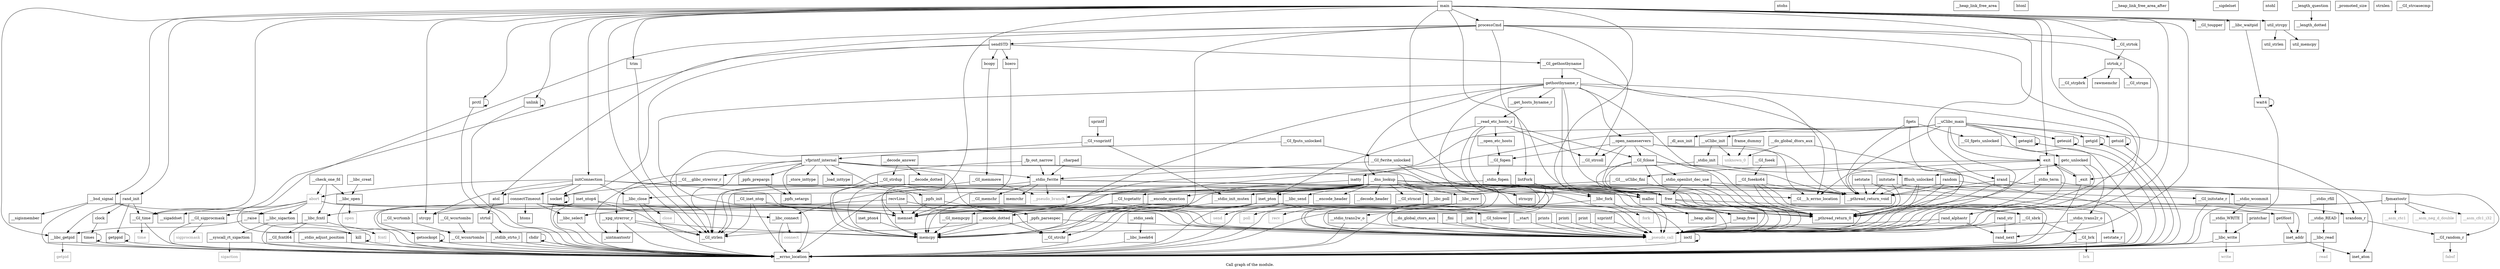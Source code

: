 digraph "Call graph of the module." {
  label="Call graph of the module.";
  node [shape=record];

  Node___libc_getpid [label="{__libc_getpid}"];
  Node_memcpy [label="{memcpy}"];
  Node_ntohs [label="{ntohs}"];
  Node___heap_link_free_area [label="{__heap_link_free_area}"];
  Node___libc_fork [label="{__libc_fork}"];
  Node_memset [label="{memset}"];
  Node___libc_recv [label="{__libc_recv}"];
  Node___GI_strchr [label="{__GI_strchr}"];
  Node_atol [label="{atol}"];
  Node_strtol [label="{strtol}"];
  Node_htonl [label="{htonl}"];
  Node___heap_link_free_area_after [label="{__heap_link_free_area_after}"];
  Node___GI_strcoll [label="{__GI_strcoll}"];
  Node___GI_initstate_r [label="{__GI_initstate_r}"];
  Node_strcpy [label="{strcpy}"];
  Node_getppid [label="{getppid}"];
  Node_kill [label="{kill}"];
  Node_htons [label="{htons}"];
  Node_prctl [label="{prctl}"];
  Node___libc_send [label="{__libc_send}"];
  Node___GI_strlen [label="{__GI_strlen}"];
  Node_socket [label="{socket}"];
  Node___bsd_signal [label="{__bsd_signal}"];
  Node_bcopy [label="{bcopy}"];
  Node_inet_addr [label="{inet_addr}"];
  Node___heap_free [label="{__heap_free}"];
  Node_random [label="{random}"];
  Node___GI_gethostbyname [label="{__GI_gethostbyname}"];
  Node___sigismember [label="{__sigismember}"];
  Node___libc_select [label="{__libc_select}"];
  Node___GI_time [label="{__GI_time}"];
  Node_srandom_r [label="{srandom_r}"];
  Node_unlink [label="{unlink}"];
  Node___sigaddset [label="{__sigaddset}"];
  Node_setstate [label="{setstate}"];
  Node_gethostbyname_r [label="{gethostbyname_r}"];
  Node_initstate [label="{initstate}"];
  Node__stdlib_strto_l [label="{_stdlib_strto_l}"];
  Node_exit [label="{exit}"];
  Node___libc_waitpid [label="{__libc_waitpid}"];
  Node___sigdelset [label="{__sigdelset}"];
  Node_bzero [label="{bzero}"];
  Node_malloc [label="{malloc}"];
  Node_srand [label="{srand}"];
  Node___libc_connect [label="{__libc_connect}"];
  Node_setstate_r [label="{setstate_r}"];
  Node_getsockopt [label="{getsockopt}"];
  Node___GI_random_r [label="{__GI_random_r}"];
  Node___GI_strtok [label="{__GI_strtok}"];
  Node_free [label="{free}"];
  Node___libc_write [label="{__libc_write}"];
  Node___GI_toupper [label="{__GI_toupper}"];
  Node___errno_location [label="{__errno_location}"];
  Node___heap_alloc [label="{__heap_alloc}"];
  Node_clock [label="{clock}"];
  Node_ntohl [label="{ntohl}"];
  Node___GI___uClibc_fini [label="{__GI___uClibc_fini}"];
  Node___pthread_return_0 [label="{__pthread_return_0}"];
  Node___pthread_return_void [label="{__pthread_return_void}"];
  Node___check_one_fd [label="{__check_one_fd}"];
  Node___uClibc_init [label="{__uClibc_init}"];
  Node___uClibc_main [label="{__uClibc_main}"];
  Node___libc_sigaction [label="{__libc_sigaction}"];
  Node___syscall_rt_sigaction [label="{__syscall_rt_sigaction}"];
  Node_getegid [label="{getegid}"];
  Node_geteuid [label="{geteuid}"];
  Node_getgid [label="{getgid}"];
  Node_getuid [label="{getuid}"];
  Node___libc_open [label="{__libc_open}"];
  Node___libc_creat [label="{__libc_creat}"];
  Node___GI_sbrk [label="{__GI_sbrk}"];
  Node_times [label="{times}"];
  Node_wait4 [label="{wait4}"];
  Node___GI___h_errno_location [label="{__GI___h_errno_location}"];
  Node___GI_memmove [label="{__GI_memmove}"];
  Node_strncpy [label="{strncpy}"];
  Node_strtok_r [label="{strtok_r}"];
  Node___GI_strpbrk [label="{__GI_strpbrk}"];
  Node_inet_aton [label="{inet_aton}"];
  Node___dns_lookup [label="{__dns_lookup}"];
  Node___open_nameservers [label="{__open_nameservers}"];
  Node___get_hosts_byname_r [label="{__get_hosts_byname_r}"];
  Node_abort [label="{abort}"];
  Node__dl_aux_init [label="{_dl_aux_init}"];
  Node___GI_brk [label="{__GI_brk}"];
  Node___libc_poll [label="{__libc_poll}"];
  Node___GI_sigprocmask [label="{__GI_sigprocmask}"];
  Node___GI_fclose [label="{__GI_fclose}"];
  Node___GI_fopen [label="{__GI_fopen}"];
  Node__stdio_fopen [label="{_stdio_fopen}"];
  Node__stdio_init [label="{_stdio_init}"];
  Node___stdio_init_mutex [label="{__stdio_init_mutex}"];
  Node__stdio_term [label="{_stdio_term}"];
  Node___stdio_wcommit [label="{__stdio_wcommit}"];
  Node_fgets [label="{fgets}"];
  Node__stdio_openlist_dec_use [label="{_stdio_openlist_dec_use}"];
  Node_fflush_unlocked [label="{fflush_unlocked}"];
  Node_rawmemchr [label="{rawmemchr}"];
  Node___GI_strncat [label="{__GI_strncat}"];
  Node___GI_strspn [label="{__GI_strspn}"];
  Node___GI_strdup [label="{__GI_strdup}"];
  Node_isatty [label="{isatty}"];
  Node___GI_tcgetattr [label="{__GI_tcgetattr}"];
  Node_inet_pton4 [label="{inet_pton4}"];
  Node_inet_pton [label="{inet_pton}"];
  Node_inet_ntop4 [label="{inet_ntop4}"];
  Node___GI_inet_ntop [label="{__GI_inet_ntop}"];
  Node___encode_header [label="{__encode_header}"];
  Node___decode_header [label="{__decode_header}"];
  Node___encode_question [label="{__encode_question}"];
  Node___length_question [label="{__length_question}"];
  Node___decode_answer [label="{__decode_answer}"];
  Node___open_etc_hosts [label="{__open_etc_hosts}"];
  Node___raise [label="{__raise}"];
  Node___read_etc_hosts_r [label="{__read_etc_hosts_r}"];
  Node_ioctl [label="{ioctl}"];
  Node___GI_tolower [label="{__GI_tolower}"];
  Node_sprintf [label="{sprintf}"];
  Node___GI_vsnprintf [label="{__GI_vsnprintf}"];
  Node___stdio_WRITE [label="{__stdio_WRITE}"];
  Node__charpad [label="{_charpad}"];
  Node__fp_out_narrow [label="{_fp_out_narrow}"];
  Node__vfprintf_internal [label="{_vfprintf_internal}"];
  Node__ppfs_init [label="{_ppfs_init}"];
  Node__ppfs_prepargs [label="{_ppfs_prepargs}"];
  Node__ppfs_setargs [label="{_ppfs_setargs}"];
  Node__promoted_size [label="{_promoted_size}"];
  Node__ppfs_parsespec [label="{_ppfs_parsespec}"];
  Node_getc_unlocked [label="{getc_unlocked}"];
  Node___GI_fputs_unlocked [label="{__GI_fputs_unlocked}"];
  Node___GI_fwrite_unlocked [label="{__GI_fwrite_unlocked}"];
  Node___GI_mempcpy [label="{__GI_mempcpy}"];
  Node_strnlen [label="{strnlen}"];
  Node___GI___glibc_strerror_r [label="{__GI___glibc_strerror_r}"];
  Node___xpg_strerror_r [label="{__xpg_strerror_r}"];
  Node___GI_strcasecmp [label="{__GI_strcasecmp}"];
  Node___encode_dotted [label="{__encode_dotted}"];
  Node___decode_dotted [label="{__decode_dotted}"];
  Node___length_dotted [label="{__length_dotted}"];
  Node___GI_wcrtomb [label="{__GI_wcrtomb}"];
  Node___GI_wcsrtombs [label="{__GI_wcsrtombs}"];
  Node___GI_wcsnrtombs [label="{__GI_wcsnrtombs}"];
  Node___stdio_READ [label="{__stdio_READ}"];
  Node___stdio_fwrite [label="{__stdio_fwrite}"];
  Node___stdio_rfill [label="{__stdio_rfill}"];
  Node___stdio_trans2r_o [label="{__stdio_trans2r_o}"];
  Node___stdio_trans2w_o [label="{__stdio_trans2w_o}"];
  Node__load_inttype [label="{_load_inttype}"];
  Node__store_inttype [label="{_store_inttype}"];
  Node__uintmaxtostr [label="{_uintmaxtostr}"];
  Node__fpmaxtostr [label="{_fpmaxtostr}"];
  Node___GI_memchr [label="{__GI_memchr}"];
  Node_memrchr [label="{memrchr}"];
  Node___libc_read [label="{__libc_read}"];
  Node___GI_fseek [label="{__GI_fseek}"];
  Node___GI_fseeko64 [label="{__GI_fseeko64}"];
  Node___stdio_adjust_position [label="{__stdio_adjust_position}"];
  Node___stdio_seek [label="{__stdio_seek}"];
  Node___libc_lseek64 [label="{__libc_lseek64}"];
  Node___do_global_ctors_aux [label="{__do_global_ctors_aux}"];
  Node__fini [label="{_fini}"];
  Node___asm_neg_d_double [color="gray50", fontcolor="gray50", label="{__asm_neg_d_double}"];
  Node___asm_cfc1_i32 [color="gray50", fontcolor="gray50", label="{__asm_cfc1_i32}"];
  Node___asm_ctc1 [color="gray50", fontcolor="gray50", label="{__asm_ctc1}"];
  Node_unknown_0 [color="gray50", fontcolor="gray50", label="{unknown_0}"];
  Node_fcntl [color="gray50", fontcolor="gray50", label="{fcntl}"];
  Node_close [color="gray50", fontcolor="gray50", label="{close}"];
  Node_fork [color="gray50", fontcolor="gray50", label="{fork}"];
  Node_getpid [color="gray50", fontcolor="gray50", label="{getpid}"];
  Node_time [color="gray50", fontcolor="gray50", label="{time}"];
  Node_write [color="gray50", fontcolor="gray50", label="{write}"];
  Node_connect [color="gray50", fontcolor="gray50", label="{connect}"];
  Node_recv [color="gray50", fontcolor="gray50", label="{recv}"];
  Node_send [color="gray50", fontcolor="gray50", label="{send}"];
  Node_sigaction [color="gray50", fontcolor="gray50", label="{sigaction}"];
  Node_open [color="gray50", fontcolor="gray50", label="{open}"];
  Node_brk [color="gray50", fontcolor="gray50", label="{brk}"];
  Node_poll [color="gray50", fontcolor="gray50", label="{poll}"];
  Node_sigprocmask [color="gray50", fontcolor="gray50", label="{sigprocmask}"];
  Node_read [color="gray50", fontcolor="gray50", label="{read}"];
  Node_abort [color="gray50", fontcolor="gray50", label="{abort}"];
  Node_fabsf [color="gray50", fontcolor="gray50", label="{fabsf}"];
  Node___GI_fgets_unlocked [label="{__GI_fgets_unlocked}"];
  Node___pseudo_call [color="gray50", fontcolor="gray50", label="{__pseudo_call}"];
  Node___pseudo_branch [color="gray50", fontcolor="gray50", label="{__pseudo_branch}"];
  Node__init [label="{_init}"];
  Node___do_global_dtors_aux [label="{__do_global_dtors_aux}"];
  Node_frame_dummy [label="{frame_dummy}"];
  Node___start [label="{__start}"];
  Node_rand_init [label="{rand_init}"];
  Node_rand_next [label="{rand_next}"];
  Node_rand_str [label="{rand_str}"];
  Node_rand_alphastr [label="{rand_alphastr}"];
  Node_util_strlen [label="{util_strlen}"];
  Node_util_memcpy [label="{util_memcpy}"];
  Node_util_strcpy [label="{util_strcpy}"];
  Node_printchar [label="{printchar}"];
  Node_prints [label="{prints}"];
  Node_printi [label="{printi}"];
  Node_print [label="{print}"];
  Node_szprintf [label="{szprintf}"];
  Node_trim [label="{trim}"];
  Node_getHost [label="{getHost}"];
  Node_recvLine [label="{recvLine}"];
  Node_connectTimeout [label="{connectTimeout}"];
  Node_listFork [label="{listFork}"];
  Node_sendSTD [label="{sendSTD}"];
  Node_processCmd [label="{processCmd}"];
  Node_initConnection [label="{initConnection}"];
  Node_main [label="{main}"];
  Node___libc_fcntl [label="{__libc_fcntl}"];
  Node___GI_fcntl64 [label="{__GI_fcntl64}"];
  Node__exit [label="{_exit}"];
  Node_chdir [label="{chdir}"];
  Node___libc_close [label="{__libc_close}"];
  Node___libc_getpid -> Node___errno_location;
  Node___libc_getpid -> Node_getpid;
  Node___libc_fork -> Node___errno_location;
  Node___libc_fork -> Node_fork;
  Node___libc_recv -> Node___errno_location;
  Node___libc_recv -> Node_recv;
  Node_atol -> Node_strtol;
  Node_strtol -> Node__stdlib_strto_l;
  Node___GI_initstate_r -> Node_srandom_r;
  Node___GI_initstate_r -> Node___errno_location;
  Node_getppid -> Node_getppid;
  Node_getppid -> Node___errno_location;
  Node_kill -> Node_kill;
  Node_kill -> Node___errno_location;
  Node_prctl -> Node_prctl;
  Node_prctl -> Node___errno_location;
  Node___libc_send -> Node___errno_location;
  Node___libc_send -> Node_send;
  Node_socket -> Node_socket;
  Node_socket -> Node___errno_location;
  Node___bsd_signal -> Node___sigismember;
  Node___bsd_signal -> Node___sigaddset;
  Node___bsd_signal -> Node___errno_location;
  Node___bsd_signal -> Node___libc_sigaction;
  Node_bcopy -> Node___GI_memmove;
  Node_inet_addr -> Node_inet_aton;
  Node___heap_free -> Node___pseudo_call;
  Node_random -> Node___GI_random_r;
  Node_random -> Node___pthread_return_0;
  Node_random -> Node___pthread_return_void;
  Node___GI_gethostbyname -> Node_gethostbyname_r;
  Node___GI_gethostbyname -> Node___GI___h_errno_location;
  Node___libc_select -> Node___errno_location;
  Node___GI_time -> Node___errno_location;
  Node___GI_time -> Node_time;
  Node_srandom_r -> Node___GI_random_r;
  Node_unlink -> Node_unlink;
  Node_unlink -> Node___errno_location;
  Node_setstate -> Node_setstate_r;
  Node_setstate -> Node___pthread_return_0;
  Node_setstate -> Node___pthread_return_void;
  Node_gethostbyname_r -> Node_memcpy;
  Node_gethostbyname_r -> Node_free;
  Node_gethostbyname_r -> Node___errno_location;
  Node_gethostbyname_r -> Node___pthread_return_0;
  Node_gethostbyname_r -> Node___pthread_return_void;
  Node_gethostbyname_r -> Node_strncpy;
  Node_gethostbyname_r -> Node_inet_aton;
  Node_gethostbyname_r -> Node___dns_lookup;
  Node_gethostbyname_r -> Node___open_nameservers;
  Node_gethostbyname_r -> Node___get_hosts_byname_r;
  Node_gethostbyname_r -> Node___pseudo_call;
  Node_initstate -> Node___GI_initstate_r;
  Node_initstate -> Node___pthread_return_0;
  Node_initstate -> Node___pthread_return_void;
  Node__stdlib_strto_l -> Node___errno_location;
  Node_exit -> Node___GI___uClibc_fini;
  Node_exit -> Node___pthread_return_0;
  Node_exit -> Node___pthread_return_void;
  Node_exit -> Node__stdio_term;
  Node_exit -> Node___pseudo_call;
  Node_exit -> Node__exit;
  Node___libc_waitpid -> Node_wait4;
  Node_bzero -> Node_memset;
  Node_malloc -> Node___heap_free;
  Node_malloc -> Node___heap_alloc;
  Node_malloc -> Node___pthread_return_0;
  Node_malloc -> Node___GI_sbrk;
  Node_malloc -> Node___pseudo_call;
  Node_srand -> Node_srandom_r;
  Node_srand -> Node___pthread_return_0;
  Node_srand -> Node___pthread_return_void;
  Node___libc_connect -> Node___errno_location;
  Node___libc_connect -> Node_connect;
  Node_setstate_r -> Node___errno_location;
  Node_getsockopt -> Node_getsockopt;
  Node_getsockopt -> Node___errno_location;
  Node___GI_random_r -> Node_fabsf;
  Node___GI_strtok -> Node_strtok_r;
  Node_free -> Node___heap_free;
  Node_free -> Node___pthread_return_0;
  Node_free -> Node___GI_sbrk;
  Node_free -> Node___pseudo_call;
  Node___libc_write -> Node___errno_location;
  Node___libc_write -> Node_write;
  Node_clock -> Node_times;
  Node___GI___uClibc_fini -> Node___pseudo_call;
  Node___GI___uClibc_fini -> Node___pseudo_branch;
  Node___check_one_fd -> Node___libc_open;
  Node___check_one_fd -> Node_abort;
  Node___check_one_fd -> Node___libc_fcntl;
  Node___uClibc_init -> Node__stdio_init;
  Node___uClibc_init -> Node_unknown_0;
  Node___uClibc_main -> Node_memcpy;
  Node___uClibc_main -> Node_memset;
  Node___uClibc_main -> Node_exit;
  Node___uClibc_main -> Node___errno_location;
  Node___uClibc_main -> Node___uClibc_init;
  Node___uClibc_main -> Node_getegid;
  Node___uClibc_main -> Node_geteuid;
  Node___uClibc_main -> Node_getgid;
  Node___uClibc_main -> Node_getuid;
  Node___uClibc_main -> Node___GI___h_errno_location;
  Node___uClibc_main -> Node__dl_aux_init;
  Node___uClibc_main -> Node___pseudo_call;
  Node___libc_sigaction -> Node_memcpy;
  Node___libc_sigaction -> Node___syscall_rt_sigaction;
  Node___syscall_rt_sigaction -> Node___errno_location;
  Node___syscall_rt_sigaction -> Node_sigaction;
  Node_getegid -> Node___errno_location;
  Node_getegid -> Node_getegid;
  Node_geteuid -> Node___errno_location;
  Node_geteuid -> Node_geteuid;
  Node_getgid -> Node___errno_location;
  Node_getgid -> Node_getgid;
  Node_getuid -> Node___errno_location;
  Node_getuid -> Node_getuid;
  Node___libc_open -> Node___errno_location;
  Node___libc_open -> Node_open;
  Node___libc_creat -> Node___libc_open;
  Node___GI_sbrk -> Node___GI_brk;
  Node___GI_sbrk -> Node___pseudo_call;
  Node_times -> Node___errno_location;
  Node_times -> Node_times;
  Node_wait4 -> Node___errno_location;
  Node_wait4 -> Node_wait4;
  Node___GI_memmove -> Node_memcpy;
  Node___GI_memmove -> Node___pseudo_branch;
  Node_strtok_r -> Node___GI_strpbrk;
  Node_strtok_r -> Node_rawmemchr;
  Node_strtok_r -> Node___GI_strspn;
  Node___dns_lookup -> Node_memcpy;
  Node___dns_lookup -> Node_memset;
  Node___dns_lookup -> Node___libc_recv;
  Node___dns_lookup -> Node___libc_send;
  Node___dns_lookup -> Node___GI_strlen;
  Node___dns_lookup -> Node_socket;
  Node___dns_lookup -> Node_inet_addr;
  Node___dns_lookup -> Node_malloc;
  Node___dns_lookup -> Node___libc_connect;
  Node___dns_lookup -> Node_free;
  Node___dns_lookup -> Node___errno_location;
  Node___dns_lookup -> Node___pthread_return_0;
  Node___dns_lookup -> Node___pthread_return_void;
  Node___dns_lookup -> Node___GI___h_errno_location;
  Node___dns_lookup -> Node_strncpy;
  Node___dns_lookup -> Node___libc_poll;
  Node___dns_lookup -> Node___GI_strncat;
  Node___dns_lookup -> Node_inet_pton;
  Node___dns_lookup -> Node___encode_header;
  Node___dns_lookup -> Node___decode_header;
  Node___dns_lookup -> Node___encode_question;
  Node___dns_lookup -> Node___pseudo_call;
  Node___dns_lookup -> Node___libc_close;
  Node___open_nameservers -> Node___GI_strcoll;
  Node___open_nameservers -> Node___pthread_return_0;
  Node___open_nameservers -> Node___pthread_return_void;
  Node___open_nameservers -> Node___GI___h_errno_location;
  Node___open_nameservers -> Node___GI_fclose;
  Node___open_nameservers -> Node___GI_fopen;
  Node___open_nameservers -> Node___pseudo_call;
  Node___get_hosts_byname_r -> Node___read_etc_hosts_r;
  Node_abort -> Node___sigaddset;
  Node_abort -> Node___pthread_return_0;
  Node_abort -> Node___libc_sigaction;
  Node_abort -> Node___GI_sigprocmask;
  Node_abort -> Node___raise;
  Node_abort -> Node___pseudo_call;
  Node___GI_brk -> Node___errno_location;
  Node___GI_brk -> Node_brk;
  Node___libc_poll -> Node___errno_location;
  Node___libc_poll -> Node_poll;
  Node___GI_sigprocmask -> Node___errno_location;
  Node___GI_sigprocmask -> Node_sigprocmask;
  Node___GI_fclose -> Node_free;
  Node___GI_fclose -> Node___pthread_return_0;
  Node___GI_fclose -> Node___pthread_return_void;
  Node___GI_fclose -> Node__stdio_openlist_dec_use;
  Node___GI_fclose -> Node_fflush_unlocked;
  Node___GI_fclose -> Node___pseudo_call;
  Node___GI_fopen -> Node__stdio_fopen;
  Node__stdio_fopen -> Node_malloc;
  Node__stdio_fopen -> Node_free;
  Node__stdio_fopen -> Node___stdio_init_mutex;
  Node__stdio_fopen -> Node___pseudo_call;
  Node__stdio_init -> Node___errno_location;
  Node__stdio_init -> Node_isatty;
  Node___stdio_init_mutex -> Node_memcpy;
  Node__stdio_term -> Node___stdio_init_mutex;
  Node__stdio_term -> Node___stdio_wcommit;
  Node__stdio_term -> Node___pseudo_call;
  Node___stdio_wcommit -> Node___stdio_WRITE;
  Node_fgets -> Node___pthread_return_0;
  Node_fgets -> Node___pthread_return_void;
  Node_fgets -> Node___GI_fgets_unlocked;
  Node__stdio_openlist_dec_use -> Node_free;
  Node__stdio_openlist_dec_use -> Node___pthread_return_0;
  Node__stdio_openlist_dec_use -> Node___pthread_return_void;
  Node_fflush_unlocked -> Node___pthread_return_0;
  Node_fflush_unlocked -> Node___pthread_return_void;
  Node_fflush_unlocked -> Node___stdio_wcommit;
  Node_fflush_unlocked -> Node___pseudo_call;
  Node___GI_strdup -> Node_memcpy;
  Node___GI_strdup -> Node___GI_strlen;
  Node___GI_strdup -> Node_malloc;
  Node_isatty -> Node___GI_tcgetattr;
  Node___GI_tcgetattr -> Node_memset;
  Node___GI_tcgetattr -> Node_ioctl;
  Node___GI_tcgetattr -> Node___GI_mempcpy;
  Node_inet_pton4 -> Node_memcpy;
  Node_inet_pton -> Node_memcpy;
  Node_inet_pton -> Node_memset;
  Node_inet_pton -> Node___GI_strchr;
  Node_inet_pton -> Node___errno_location;
  Node_inet_pton -> Node___GI_tolower;
  Node_inet_pton -> Node___pseudo_call;
  Node_inet_ntop4 -> Node_memset;
  Node_inet_ntop4 -> Node_strcpy;
  Node_inet_ntop4 -> Node___GI_strlen;
  Node_inet_ntop4 -> Node___errno_location;
  Node___GI_inet_ntop -> Node_memset;
  Node___GI_inet_ntop -> Node___GI_strlen;
  Node___GI_inet_ntop -> Node___errno_location;
  Node___GI_inet_ntop -> Node___pseudo_call;
  Node___encode_question -> Node___encode_dotted;
  Node___length_question -> Node___length_dotted;
  Node___decode_answer -> Node___GI_strdup;
  Node___decode_answer -> Node___decode_dotted;
  Node___open_etc_hosts -> Node___GI_fopen;
  Node___raise -> Node___libc_getpid;
  Node___raise -> Node_kill;
  Node___read_etc_hosts_r -> Node___GI_strcoll;
  Node___read_etc_hosts_r -> Node___errno_location;
  Node___read_etc_hosts_r -> Node___GI_fclose;
  Node___read_etc_hosts_r -> Node_inet_pton;
  Node___read_etc_hosts_r -> Node___open_etc_hosts;
  Node___read_etc_hosts_r -> Node___pseudo_call;
  Node_ioctl -> Node___errno_location;
  Node_ioctl -> Node_ioctl;
  Node_sprintf -> Node___GI_vsnprintf;
  Node___GI_vsnprintf -> Node___stdio_init_mutex;
  Node___GI_vsnprintf -> Node__vfprintf_internal;
  Node___stdio_WRITE -> Node___libc_write;
  Node__charpad -> Node___stdio_fwrite;
  Node__fp_out_narrow -> Node___GI_strlen;
  Node__fp_out_narrow -> Node___stdio_fwrite;
  Node__fp_out_narrow -> Node___pseudo_call;
  Node__vfprintf_internal -> Node___GI_strlen;
  Node__vfprintf_internal -> Node__ppfs_init;
  Node__vfprintf_internal -> Node__ppfs_prepargs;
  Node__vfprintf_internal -> Node__ppfs_setargs;
  Node__vfprintf_internal -> Node__ppfs_parsespec;
  Node__vfprintf_internal -> Node___GI___glibc_strerror_r;
  Node__vfprintf_internal -> Node___stdio_fwrite;
  Node__vfprintf_internal -> Node__load_inttype;
  Node__vfprintf_internal -> Node__store_inttype;
  Node__vfprintf_internal -> Node__uintmaxtostr;
  Node__vfprintf_internal -> Node___pseudo_call;
  Node__ppfs_init -> Node_memset;
  Node__ppfs_init -> Node__ppfs_parsespec;
  Node__ppfs_prepargs -> Node__ppfs_setargs;
  Node__ppfs_parsespec -> Node_memcpy;
  Node__ppfs_parsespec -> Node___pseudo_call;
  Node_getc_unlocked -> Node_fflush_unlocked;
  Node_getc_unlocked -> Node___stdio_trans2r_o;
  Node_getc_unlocked -> Node___pseudo_call;
  Node___GI_fputs_unlocked -> Node___GI_strlen;
  Node___GI_fputs_unlocked -> Node___GI_fwrite_unlocked;
  Node___GI_fwrite_unlocked -> Node___stdio_fwrite;
  Node___GI_fwrite_unlocked -> Node___stdio_trans2w_o;
  Node___GI_fwrite_unlocked -> Node___pseudo_call;
  Node___GI_mempcpy -> Node_memcpy;
  Node___GI___glibc_strerror_r -> Node___xpg_strerror_r;
  Node___xpg_strerror_r -> Node_memcpy;
  Node___xpg_strerror_r -> Node___GI_strlen;
  Node___xpg_strerror_r -> Node___errno_location;
  Node___xpg_strerror_r -> Node__uintmaxtostr;
  Node___encode_dotted -> Node_memcpy;
  Node___encode_dotted -> Node___GI_strchr;
  Node___encode_dotted -> Node___GI_strlen;
  Node___decode_dotted -> Node_memcpy;
  Node___GI_wcrtomb -> Node___GI_wcsnrtombs;
  Node___GI_wcsrtombs -> Node___GI_wcsnrtombs;
  Node___GI_wcsnrtombs -> Node___errno_location;
  Node___stdio_READ -> Node___libc_read;
  Node___stdio_fwrite -> Node_memcpy;
  Node___stdio_fwrite -> Node___stdio_wcommit;
  Node___stdio_fwrite -> Node___GI_memchr;
  Node___stdio_fwrite -> Node_memrchr;
  Node___stdio_fwrite -> Node___pseudo_call;
  Node___stdio_fwrite -> Node___pseudo_branch;
  Node___stdio_rfill -> Node___stdio_READ;
  Node___stdio_trans2r_o -> Node___errno_location;
  Node___stdio_trans2r_o -> Node___pseudo_call;
  Node___stdio_trans2w_o -> Node___errno_location;
  Node___stdio_trans2w_o -> Node___pseudo_call;
  Node__fpmaxtostr -> Node_memset;
  Node__fpmaxtostr -> Node___asm_neg_d_double;
  Node__fpmaxtostr -> Node___asm_cfc1_i32;
  Node__fpmaxtostr -> Node___asm_ctc1;
  Node__fpmaxtostr -> Node___pseudo_call;
  Node___libc_read -> Node___errno_location;
  Node___libc_read -> Node_read;
  Node___GI_fseek -> Node___GI_fseeko64;
  Node___GI_fseeko64 -> Node___errno_location;
  Node___GI_fseeko64 -> Node___pthread_return_0;
  Node___GI_fseeko64 -> Node___pthread_return_void;
  Node___GI_fseeko64 -> Node___pseudo_call;
  Node___stdio_adjust_position -> Node___errno_location;
  Node___stdio_seek -> Node___libc_lseek64;
  Node___libc_lseek64 -> Node___errno_location;
  Node___do_global_ctors_aux -> Node___pseudo_call;
  Node__fini -> Node___pseudo_call;
  Node___GI_fgets_unlocked -> Node_getc_unlocked;
  Node__init -> Node___pseudo_call;
  Node___do_global_dtors_aux -> Node_unknown_0;
  Node___do_global_dtors_aux -> Node___pseudo_call;
  Node_frame_dummy -> Node_unknown_0;
  Node___start -> Node___pseudo_call;
  Node_rand_init -> Node___libc_getpid;
  Node_rand_init -> Node_getppid;
  Node_rand_init -> Node___GI_time;
  Node_rand_init -> Node_clock;
  Node_rand_str -> Node___pseudo_call;
  Node_rand_str -> Node_rand_next;
  Node_rand_alphastr -> Node_memcpy;
  Node_rand_alphastr -> Node___pseudo_call;
  Node_rand_alphastr -> Node_rand_next;
  Node_util_strcpy -> Node_util_strlen;
  Node_util_strcpy -> Node_util_memcpy;
  Node_printchar -> Node___libc_write;
  Node_prints -> Node___pseudo_call;
  Node_printi -> Node___pseudo_call;
  Node_print -> Node___pseudo_call;
  Node_szprintf -> Node___pseudo_call;
  Node_trim -> Node___GI_strlen;
  Node_getHost -> Node_inet_addr;
  Node_recvLine -> Node_memset;
  Node_recvLine -> Node___libc_select;
  Node_recvLine -> Node___pseudo_call;
  Node_connectTimeout -> Node_memset;
  Node_connectTimeout -> Node_htons;
  Node_connectTimeout -> Node___libc_select;
  Node_connectTimeout -> Node___libc_connect;
  Node_connectTimeout -> Node_getsockopt;
  Node_connectTimeout -> Node___errno_location;
  Node_connectTimeout -> Node___pseudo_call;
  Node_connectTimeout -> Node_getHost;
  Node_connectTimeout -> Node___libc_fcntl;
  Node_listFork -> Node___libc_fork;
  Node_listFork -> Node_malloc;
  Node_listFork -> Node_free;
  Node_sendSTD -> Node_socket;
  Node_sendSTD -> Node_bcopy;
  Node_sendSTD -> Node___GI_gethostbyname;
  Node_sendSTD -> Node___GI_time;
  Node_sendSTD -> Node_bzero;
  Node_processCmd -> Node___GI_strchr;
  Node_processCmd -> Node_atol;
  Node_processCmd -> Node___GI_strcoll;
  Node_processCmd -> Node_kill;
  Node_processCmd -> Node___GI_strtok;
  Node_processCmd -> Node___pseudo_call;
  Node_processCmd -> Node_listFork;
  Node_processCmd -> Node_sendSTD;
  Node_processCmd -> Node__exit;
  Node_initConnection -> Node_memset;
  Node_initConnection -> Node___GI_strchr;
  Node_initConnection -> Node_atol;
  Node_initConnection -> Node_strcpy;
  Node_initConnection -> Node_socket;
  Node_initConnection -> Node_abort;
  Node_initConnection -> Node_connectTimeout;
  Node_initConnection -> Node___libc_close;
  Node_main -> Node___libc_getpid;
  Node_main -> Node___libc_fork;
  Node_main -> Node_memset;
  Node_main -> Node_strcpy;
  Node_main -> Node_prctl;
  Node_main -> Node___GI_strlen;
  Node_main -> Node___bsd_signal;
  Node_main -> Node___GI_time;
  Node_main -> Node_unlink;
  Node_main -> Node_exit;
  Node_main -> Node___libc_waitpid;
  Node_main -> Node_malloc;
  Node_main -> Node_srand;
  Node_main -> Node___GI_strtok;
  Node_main -> Node_free;
  Node_main -> Node___GI_toupper;
  Node_main -> Node___pseudo_call;
  Node_main -> Node_rand_init;
  Node_main -> Node_rand_next;
  Node_main -> Node_rand_alphastr;
  Node_main -> Node_util_strcpy;
  Node_main -> Node_trim;
  Node_main -> Node_processCmd;
  Node_main -> Node_initConnection;
  Node___libc_fcntl -> Node___errno_location;
  Node___libc_fcntl -> Node_fcntl;
  Node___libc_fcntl -> Node___GI_fcntl64;
  Node___GI_fcntl64 -> Node___errno_location;
  Node__exit -> Node_exit;
  Node__exit -> Node___errno_location;
  Node_chdir -> Node___errno_location;
  Node_chdir -> Node_chdir;
  Node___libc_close -> Node___errno_location;
  Node___libc_close -> Node_close;
}
